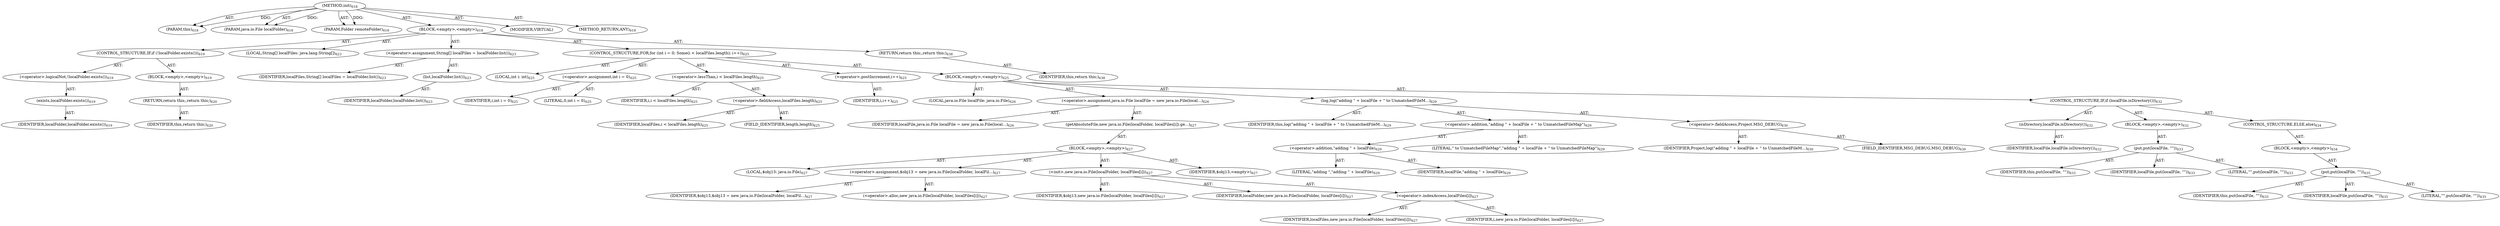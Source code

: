 digraph "init" {  
"111669149715" [label = <(METHOD,init)<SUB>618</SUB>> ]
"115964117011" [label = <(PARAM,this)<SUB>618</SUB>> ]
"115964117037" [label = <(PARAM,java.io.File localFolder)<SUB>618</SUB>> ]
"115964117038" [label = <(PARAM,Folder remoteFolder)<SUB>618</SUB>> ]
"25769803862" [label = <(BLOCK,&lt;empty&gt;,&lt;empty&gt;)<SUB>618</SUB>> ]
"47244640310" [label = <(CONTROL_STRUCTURE,IF,if (!localFolder.exists()))<SUB>619</SUB>> ]
"30064771406" [label = <(&lt;operator&gt;.logicalNot,!localFolder.exists())<SUB>619</SUB>> ]
"30064771407" [label = <(exists,localFolder.exists())<SUB>619</SUB>> ]
"68719477057" [label = <(IDENTIFIER,localFolder,localFolder.exists())<SUB>619</SUB>> ]
"25769803863" [label = <(BLOCK,&lt;empty&gt;,&lt;empty&gt;)<SUB>619</SUB>> ]
"146028888073" [label = <(RETURN,return this;,return this;)<SUB>620</SUB>> ]
"68719476822" [label = <(IDENTIFIER,this,return this;)<SUB>620</SUB>> ]
"94489280550" [label = <(LOCAL,String[] localFiles: java.lang.String[])<SUB>623</SUB>> ]
"30064771408" [label = <(&lt;operator&gt;.assignment,String[] localFiles = localFolder.list())<SUB>623</SUB>> ]
"68719477058" [label = <(IDENTIFIER,localFiles,String[] localFiles = localFolder.list())<SUB>623</SUB>> ]
"30064771409" [label = <(list,localFolder.list())<SUB>623</SUB>> ]
"68719477059" [label = <(IDENTIFIER,localFolder,localFolder.list())<SUB>623</SUB>> ]
"47244640311" [label = <(CONTROL_STRUCTURE,FOR,for (int i = 0; Some(i &lt; localFiles.length); i++))<SUB>625</SUB>> ]
"94489280551" [label = <(LOCAL,int i: int)<SUB>625</SUB>> ]
"30064771410" [label = <(&lt;operator&gt;.assignment,int i = 0)<SUB>625</SUB>> ]
"68719477060" [label = <(IDENTIFIER,i,int i = 0)<SUB>625</SUB>> ]
"90194313290" [label = <(LITERAL,0,int i = 0)<SUB>625</SUB>> ]
"30064771411" [label = <(&lt;operator&gt;.lessThan,i &lt; localFiles.length)<SUB>625</SUB>> ]
"68719477061" [label = <(IDENTIFIER,i,i &lt; localFiles.length)<SUB>625</SUB>> ]
"30064771412" [label = <(&lt;operator&gt;.fieldAccess,localFiles.length)<SUB>625</SUB>> ]
"68719477062" [label = <(IDENTIFIER,localFiles,i &lt; localFiles.length)<SUB>625</SUB>> ]
"55834574900" [label = <(FIELD_IDENTIFIER,length,length)<SUB>625</SUB>> ]
"30064771413" [label = <(&lt;operator&gt;.postIncrement,i++)<SUB>625</SUB>> ]
"68719477063" [label = <(IDENTIFIER,i,i++)<SUB>625</SUB>> ]
"25769803864" [label = <(BLOCK,&lt;empty&gt;,&lt;empty&gt;)<SUB>625</SUB>> ]
"94489280552" [label = <(LOCAL,java.io.File localFile: java.io.File)<SUB>626</SUB>> ]
"30064771414" [label = <(&lt;operator&gt;.assignment,java.io.File localFile = new java.io.File(local...)<SUB>626</SUB>> ]
"68719477064" [label = <(IDENTIFIER,localFile,java.io.File localFile = new java.io.File(local...)<SUB>626</SUB>> ]
"30064771415" [label = <(getAbsoluteFile,new java.io.File(localFolder, localFiles[i]).ge...)<SUB>627</SUB>> ]
"25769803865" [label = <(BLOCK,&lt;empty&gt;,&lt;empty&gt;)<SUB>627</SUB>> ]
"94489280553" [label = <(LOCAL,$obj13: java.io.File)<SUB>627</SUB>> ]
"30064771416" [label = <(&lt;operator&gt;.assignment,$obj13 = new java.io.File(localFolder, localFil...)<SUB>627</SUB>> ]
"68719477065" [label = <(IDENTIFIER,$obj13,$obj13 = new java.io.File(localFolder, localFil...)<SUB>627</SUB>> ]
"30064771417" [label = <(&lt;operator&gt;.alloc,new java.io.File(localFolder, localFiles[i]))<SUB>627</SUB>> ]
"30064771418" [label = <(&lt;init&gt;,new java.io.File(localFolder, localFiles[i]))<SUB>627</SUB>> ]
"68719477066" [label = <(IDENTIFIER,$obj13,new java.io.File(localFolder, localFiles[i]))<SUB>627</SUB>> ]
"68719477067" [label = <(IDENTIFIER,localFolder,new java.io.File(localFolder, localFiles[i]))<SUB>627</SUB>> ]
"30064771419" [label = <(&lt;operator&gt;.indexAccess,localFiles[i])<SUB>627</SUB>> ]
"68719477068" [label = <(IDENTIFIER,localFiles,new java.io.File(localFolder, localFiles[i]))<SUB>627</SUB>> ]
"68719477069" [label = <(IDENTIFIER,i,new java.io.File(localFolder, localFiles[i]))<SUB>627</SUB>> ]
"68719477070" [label = <(IDENTIFIER,$obj13,&lt;empty&gt;)<SUB>627</SUB>> ]
"30064771420" [label = <(log,log(&quot;adding &quot; + localFile + &quot; to UnmatchedFileM...)<SUB>629</SUB>> ]
"68719476823" [label = <(IDENTIFIER,this,log(&quot;adding &quot; + localFile + &quot; to UnmatchedFileM...)<SUB>629</SUB>> ]
"30064771421" [label = <(&lt;operator&gt;.addition,&quot;adding &quot; + localFile + &quot; to UnmatchedFileMap&quot;)<SUB>629</SUB>> ]
"30064771422" [label = <(&lt;operator&gt;.addition,&quot;adding &quot; + localFile)<SUB>629</SUB>> ]
"90194313291" [label = <(LITERAL,&quot;adding &quot;,&quot;adding &quot; + localFile)<SUB>629</SUB>> ]
"68719477071" [label = <(IDENTIFIER,localFile,&quot;adding &quot; + localFile)<SUB>629</SUB>> ]
"90194313292" [label = <(LITERAL,&quot; to UnmatchedFileMap&quot;,&quot;adding &quot; + localFile + &quot; to UnmatchedFileMap&quot;)<SUB>629</SUB>> ]
"30064771423" [label = <(&lt;operator&gt;.fieldAccess,Project.MSG_DEBUG)<SUB>630</SUB>> ]
"68719477072" [label = <(IDENTIFIER,Project,log(&quot;adding &quot; + localFile + &quot; to UnmatchedFileM...)<SUB>630</SUB>> ]
"55834574901" [label = <(FIELD_IDENTIFIER,MSG_DEBUG,MSG_DEBUG)<SUB>630</SUB>> ]
"47244640312" [label = <(CONTROL_STRUCTURE,IF,if (localFile.isDirectory()))<SUB>632</SUB>> ]
"30064771424" [label = <(isDirectory,localFile.isDirectory())<SUB>632</SUB>> ]
"68719477073" [label = <(IDENTIFIER,localFile,localFile.isDirectory())<SUB>632</SUB>> ]
"25769803866" [label = <(BLOCK,&lt;empty&gt;,&lt;empty&gt;)<SUB>632</SUB>> ]
"30064771425" [label = <(put,put(localFile, &quot;&quot;))<SUB>633</SUB>> ]
"68719476824" [label = <(IDENTIFIER,this,put(localFile, &quot;&quot;))<SUB>633</SUB>> ]
"68719477074" [label = <(IDENTIFIER,localFile,put(localFile, &quot;&quot;))<SUB>633</SUB>> ]
"90194313293" [label = <(LITERAL,&quot;&quot;,put(localFile, &quot;&quot;))<SUB>633</SUB>> ]
"47244640313" [label = <(CONTROL_STRUCTURE,ELSE,else)<SUB>634</SUB>> ]
"25769803867" [label = <(BLOCK,&lt;empty&gt;,&lt;empty&gt;)<SUB>634</SUB>> ]
"30064771426" [label = <(put,put(localFile, &quot;&quot;))<SUB>635</SUB>> ]
"68719476825" [label = <(IDENTIFIER,this,put(localFile, &quot;&quot;))<SUB>635</SUB>> ]
"68719477075" [label = <(IDENTIFIER,localFile,put(localFile, &quot;&quot;))<SUB>635</SUB>> ]
"90194313294" [label = <(LITERAL,&quot;&quot;,put(localFile, &quot;&quot;))<SUB>635</SUB>> ]
"146028888074" [label = <(RETURN,return this;,return this;)<SUB>638</SUB>> ]
"68719476826" [label = <(IDENTIFIER,this,return this;)<SUB>638</SUB>> ]
"133143986219" [label = <(MODIFIER,VIRTUAL)> ]
"128849018899" [label = <(METHOD_RETURN,ANY)<SUB>618</SUB>> ]
  "111669149715" -> "115964117011"  [ label = "AST: "] 
  "111669149715" -> "115964117037"  [ label = "AST: "] 
  "111669149715" -> "115964117038"  [ label = "AST: "] 
  "111669149715" -> "25769803862"  [ label = "AST: "] 
  "111669149715" -> "133143986219"  [ label = "AST: "] 
  "111669149715" -> "128849018899"  [ label = "AST: "] 
  "25769803862" -> "47244640310"  [ label = "AST: "] 
  "25769803862" -> "94489280550"  [ label = "AST: "] 
  "25769803862" -> "30064771408"  [ label = "AST: "] 
  "25769803862" -> "47244640311"  [ label = "AST: "] 
  "25769803862" -> "146028888074"  [ label = "AST: "] 
  "47244640310" -> "30064771406"  [ label = "AST: "] 
  "47244640310" -> "25769803863"  [ label = "AST: "] 
  "30064771406" -> "30064771407"  [ label = "AST: "] 
  "30064771407" -> "68719477057"  [ label = "AST: "] 
  "25769803863" -> "146028888073"  [ label = "AST: "] 
  "146028888073" -> "68719476822"  [ label = "AST: "] 
  "30064771408" -> "68719477058"  [ label = "AST: "] 
  "30064771408" -> "30064771409"  [ label = "AST: "] 
  "30064771409" -> "68719477059"  [ label = "AST: "] 
  "47244640311" -> "94489280551"  [ label = "AST: "] 
  "47244640311" -> "30064771410"  [ label = "AST: "] 
  "47244640311" -> "30064771411"  [ label = "AST: "] 
  "47244640311" -> "30064771413"  [ label = "AST: "] 
  "47244640311" -> "25769803864"  [ label = "AST: "] 
  "30064771410" -> "68719477060"  [ label = "AST: "] 
  "30064771410" -> "90194313290"  [ label = "AST: "] 
  "30064771411" -> "68719477061"  [ label = "AST: "] 
  "30064771411" -> "30064771412"  [ label = "AST: "] 
  "30064771412" -> "68719477062"  [ label = "AST: "] 
  "30064771412" -> "55834574900"  [ label = "AST: "] 
  "30064771413" -> "68719477063"  [ label = "AST: "] 
  "25769803864" -> "94489280552"  [ label = "AST: "] 
  "25769803864" -> "30064771414"  [ label = "AST: "] 
  "25769803864" -> "30064771420"  [ label = "AST: "] 
  "25769803864" -> "47244640312"  [ label = "AST: "] 
  "30064771414" -> "68719477064"  [ label = "AST: "] 
  "30064771414" -> "30064771415"  [ label = "AST: "] 
  "30064771415" -> "25769803865"  [ label = "AST: "] 
  "25769803865" -> "94489280553"  [ label = "AST: "] 
  "25769803865" -> "30064771416"  [ label = "AST: "] 
  "25769803865" -> "30064771418"  [ label = "AST: "] 
  "25769803865" -> "68719477070"  [ label = "AST: "] 
  "30064771416" -> "68719477065"  [ label = "AST: "] 
  "30064771416" -> "30064771417"  [ label = "AST: "] 
  "30064771418" -> "68719477066"  [ label = "AST: "] 
  "30064771418" -> "68719477067"  [ label = "AST: "] 
  "30064771418" -> "30064771419"  [ label = "AST: "] 
  "30064771419" -> "68719477068"  [ label = "AST: "] 
  "30064771419" -> "68719477069"  [ label = "AST: "] 
  "30064771420" -> "68719476823"  [ label = "AST: "] 
  "30064771420" -> "30064771421"  [ label = "AST: "] 
  "30064771420" -> "30064771423"  [ label = "AST: "] 
  "30064771421" -> "30064771422"  [ label = "AST: "] 
  "30064771421" -> "90194313292"  [ label = "AST: "] 
  "30064771422" -> "90194313291"  [ label = "AST: "] 
  "30064771422" -> "68719477071"  [ label = "AST: "] 
  "30064771423" -> "68719477072"  [ label = "AST: "] 
  "30064771423" -> "55834574901"  [ label = "AST: "] 
  "47244640312" -> "30064771424"  [ label = "AST: "] 
  "47244640312" -> "25769803866"  [ label = "AST: "] 
  "47244640312" -> "47244640313"  [ label = "AST: "] 
  "30064771424" -> "68719477073"  [ label = "AST: "] 
  "25769803866" -> "30064771425"  [ label = "AST: "] 
  "30064771425" -> "68719476824"  [ label = "AST: "] 
  "30064771425" -> "68719477074"  [ label = "AST: "] 
  "30064771425" -> "90194313293"  [ label = "AST: "] 
  "47244640313" -> "25769803867"  [ label = "AST: "] 
  "25769803867" -> "30064771426"  [ label = "AST: "] 
  "30064771426" -> "68719476825"  [ label = "AST: "] 
  "30064771426" -> "68719477075"  [ label = "AST: "] 
  "30064771426" -> "90194313294"  [ label = "AST: "] 
  "146028888074" -> "68719476826"  [ label = "AST: "] 
  "111669149715" -> "115964117011"  [ label = "DDG: "] 
  "111669149715" -> "115964117037"  [ label = "DDG: "] 
  "111669149715" -> "115964117038"  [ label = "DDG: "] 
}
